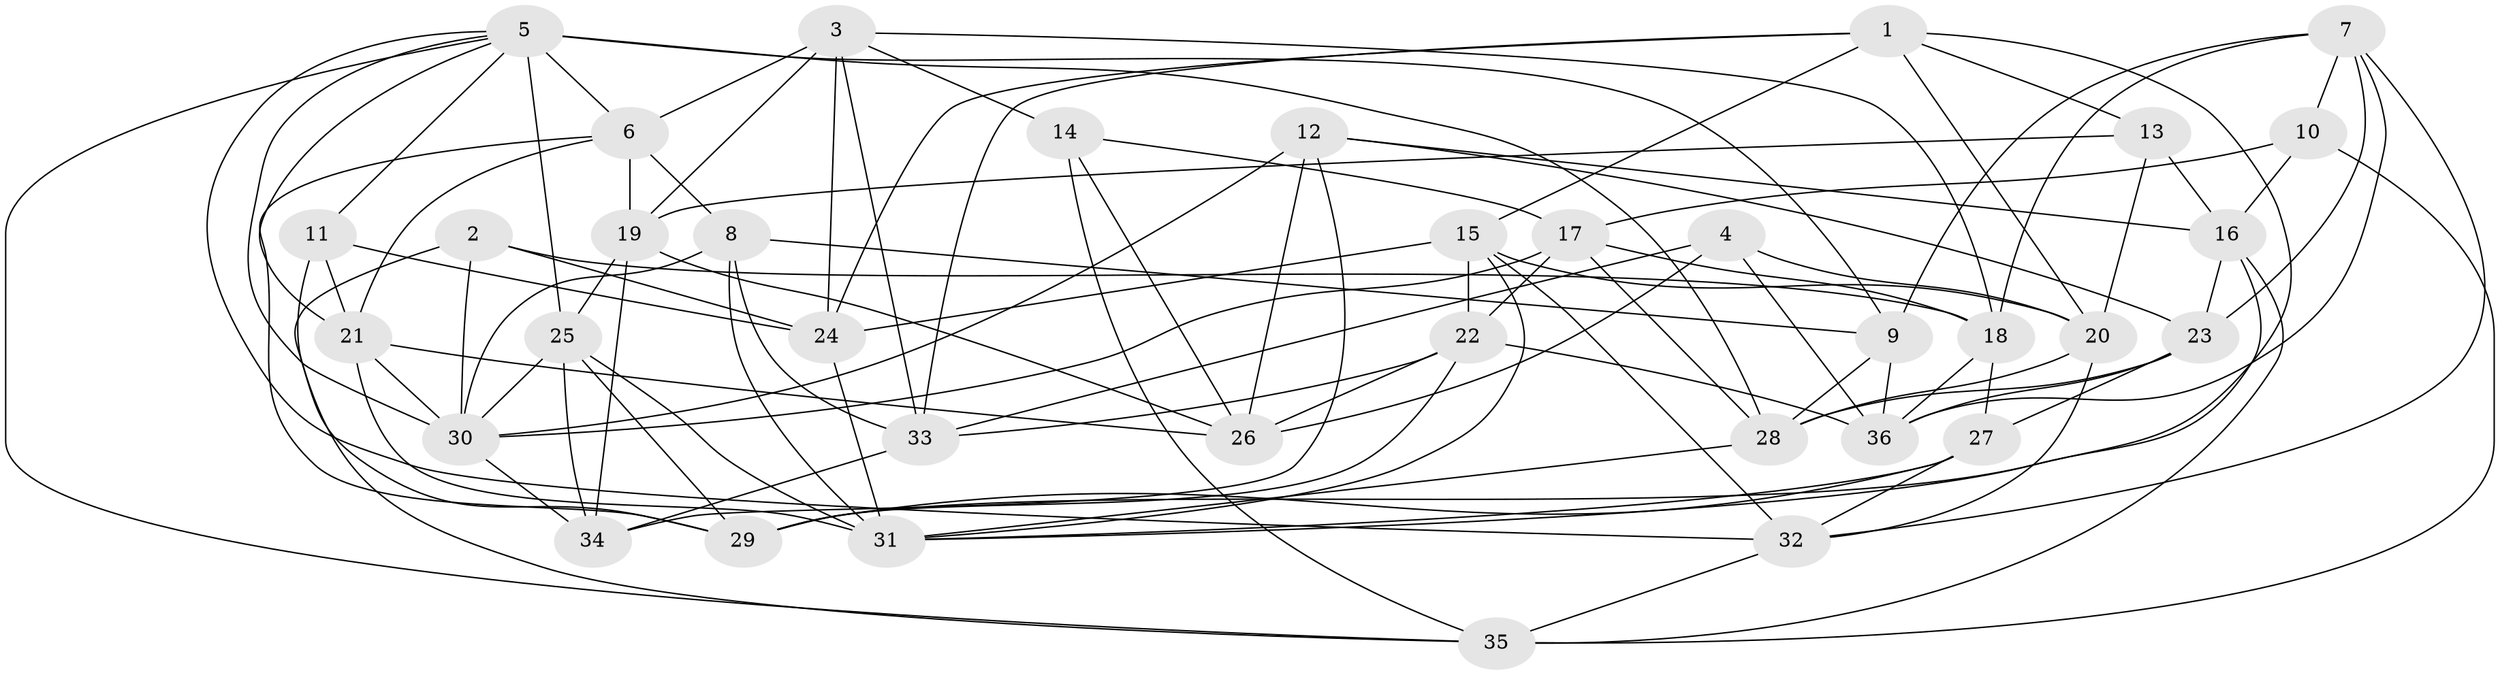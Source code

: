 // original degree distribution, {4: 1.0}
// Generated by graph-tools (version 1.1) at 2025/26/03/09/25 03:26:49]
// undirected, 36 vertices, 103 edges
graph export_dot {
graph [start="1"]
  node [color=gray90,style=filled];
  1;
  2;
  3;
  4;
  5;
  6;
  7;
  8;
  9;
  10;
  11;
  12;
  13;
  14;
  15;
  16;
  17;
  18;
  19;
  20;
  21;
  22;
  23;
  24;
  25;
  26;
  27;
  28;
  29;
  30;
  31;
  32;
  33;
  34;
  35;
  36;
  1 -- 13 [weight=1.0];
  1 -- 15 [weight=1.0];
  1 -- 20 [weight=1.0];
  1 -- 24 [weight=1.0];
  1 -- 29 [weight=1.0];
  1 -- 33 [weight=1.0];
  2 -- 18 [weight=1.0];
  2 -- 24 [weight=1.0];
  2 -- 30 [weight=1.0];
  2 -- 35 [weight=1.0];
  3 -- 6 [weight=1.0];
  3 -- 14 [weight=1.0];
  3 -- 18 [weight=1.0];
  3 -- 19 [weight=1.0];
  3 -- 24 [weight=1.0];
  3 -- 33 [weight=1.0];
  4 -- 20 [weight=1.0];
  4 -- 26 [weight=1.0];
  4 -- 33 [weight=1.0];
  4 -- 36 [weight=1.0];
  5 -- 6 [weight=1.0];
  5 -- 9 [weight=2.0];
  5 -- 11 [weight=1.0];
  5 -- 21 [weight=1.0];
  5 -- 25 [weight=1.0];
  5 -- 28 [weight=1.0];
  5 -- 30 [weight=1.0];
  5 -- 32 [weight=1.0];
  5 -- 35 [weight=1.0];
  6 -- 8 [weight=1.0];
  6 -- 19 [weight=1.0];
  6 -- 21 [weight=1.0];
  6 -- 29 [weight=1.0];
  7 -- 9 [weight=1.0];
  7 -- 10 [weight=1.0];
  7 -- 18 [weight=1.0];
  7 -- 23 [weight=1.0];
  7 -- 32 [weight=1.0];
  7 -- 36 [weight=1.0];
  8 -- 9 [weight=1.0];
  8 -- 30 [weight=1.0];
  8 -- 31 [weight=2.0];
  8 -- 33 [weight=1.0];
  9 -- 28 [weight=1.0];
  9 -- 36 [weight=1.0];
  10 -- 16 [weight=1.0];
  10 -- 17 [weight=1.0];
  10 -- 35 [weight=1.0];
  11 -- 21 [weight=1.0];
  11 -- 24 [weight=1.0];
  11 -- 29 [weight=1.0];
  12 -- 16 [weight=1.0];
  12 -- 23 [weight=1.0];
  12 -- 26 [weight=1.0];
  12 -- 30 [weight=2.0];
  12 -- 34 [weight=1.0];
  13 -- 16 [weight=1.0];
  13 -- 19 [weight=1.0];
  13 -- 20 [weight=1.0];
  14 -- 17 [weight=1.0];
  14 -- 26 [weight=1.0];
  14 -- 35 [weight=1.0];
  15 -- 20 [weight=1.0];
  15 -- 22 [weight=1.0];
  15 -- 24 [weight=1.0];
  15 -- 31 [weight=1.0];
  15 -- 32 [weight=1.0];
  16 -- 23 [weight=1.0];
  16 -- 31 [weight=1.0];
  16 -- 35 [weight=1.0];
  17 -- 18 [weight=1.0];
  17 -- 22 [weight=1.0];
  17 -- 28 [weight=1.0];
  17 -- 30 [weight=1.0];
  18 -- 27 [weight=1.0];
  18 -- 36 [weight=1.0];
  19 -- 25 [weight=1.0];
  19 -- 26 [weight=1.0];
  19 -- 34 [weight=1.0];
  20 -- 28 [weight=1.0];
  20 -- 32 [weight=1.0];
  21 -- 26 [weight=1.0];
  21 -- 30 [weight=1.0];
  21 -- 31 [weight=1.0];
  22 -- 26 [weight=1.0];
  22 -- 29 [weight=1.0];
  22 -- 33 [weight=1.0];
  22 -- 36 [weight=1.0];
  23 -- 27 [weight=1.0];
  23 -- 28 [weight=1.0];
  23 -- 36 [weight=1.0];
  24 -- 31 [weight=1.0];
  25 -- 29 [weight=1.0];
  25 -- 30 [weight=1.0];
  25 -- 31 [weight=1.0];
  25 -- 34 [weight=1.0];
  27 -- 29 [weight=1.0];
  27 -- 31 [weight=2.0];
  27 -- 32 [weight=1.0];
  28 -- 31 [weight=1.0];
  30 -- 34 [weight=2.0];
  32 -- 35 [weight=1.0];
  33 -- 34 [weight=1.0];
}
